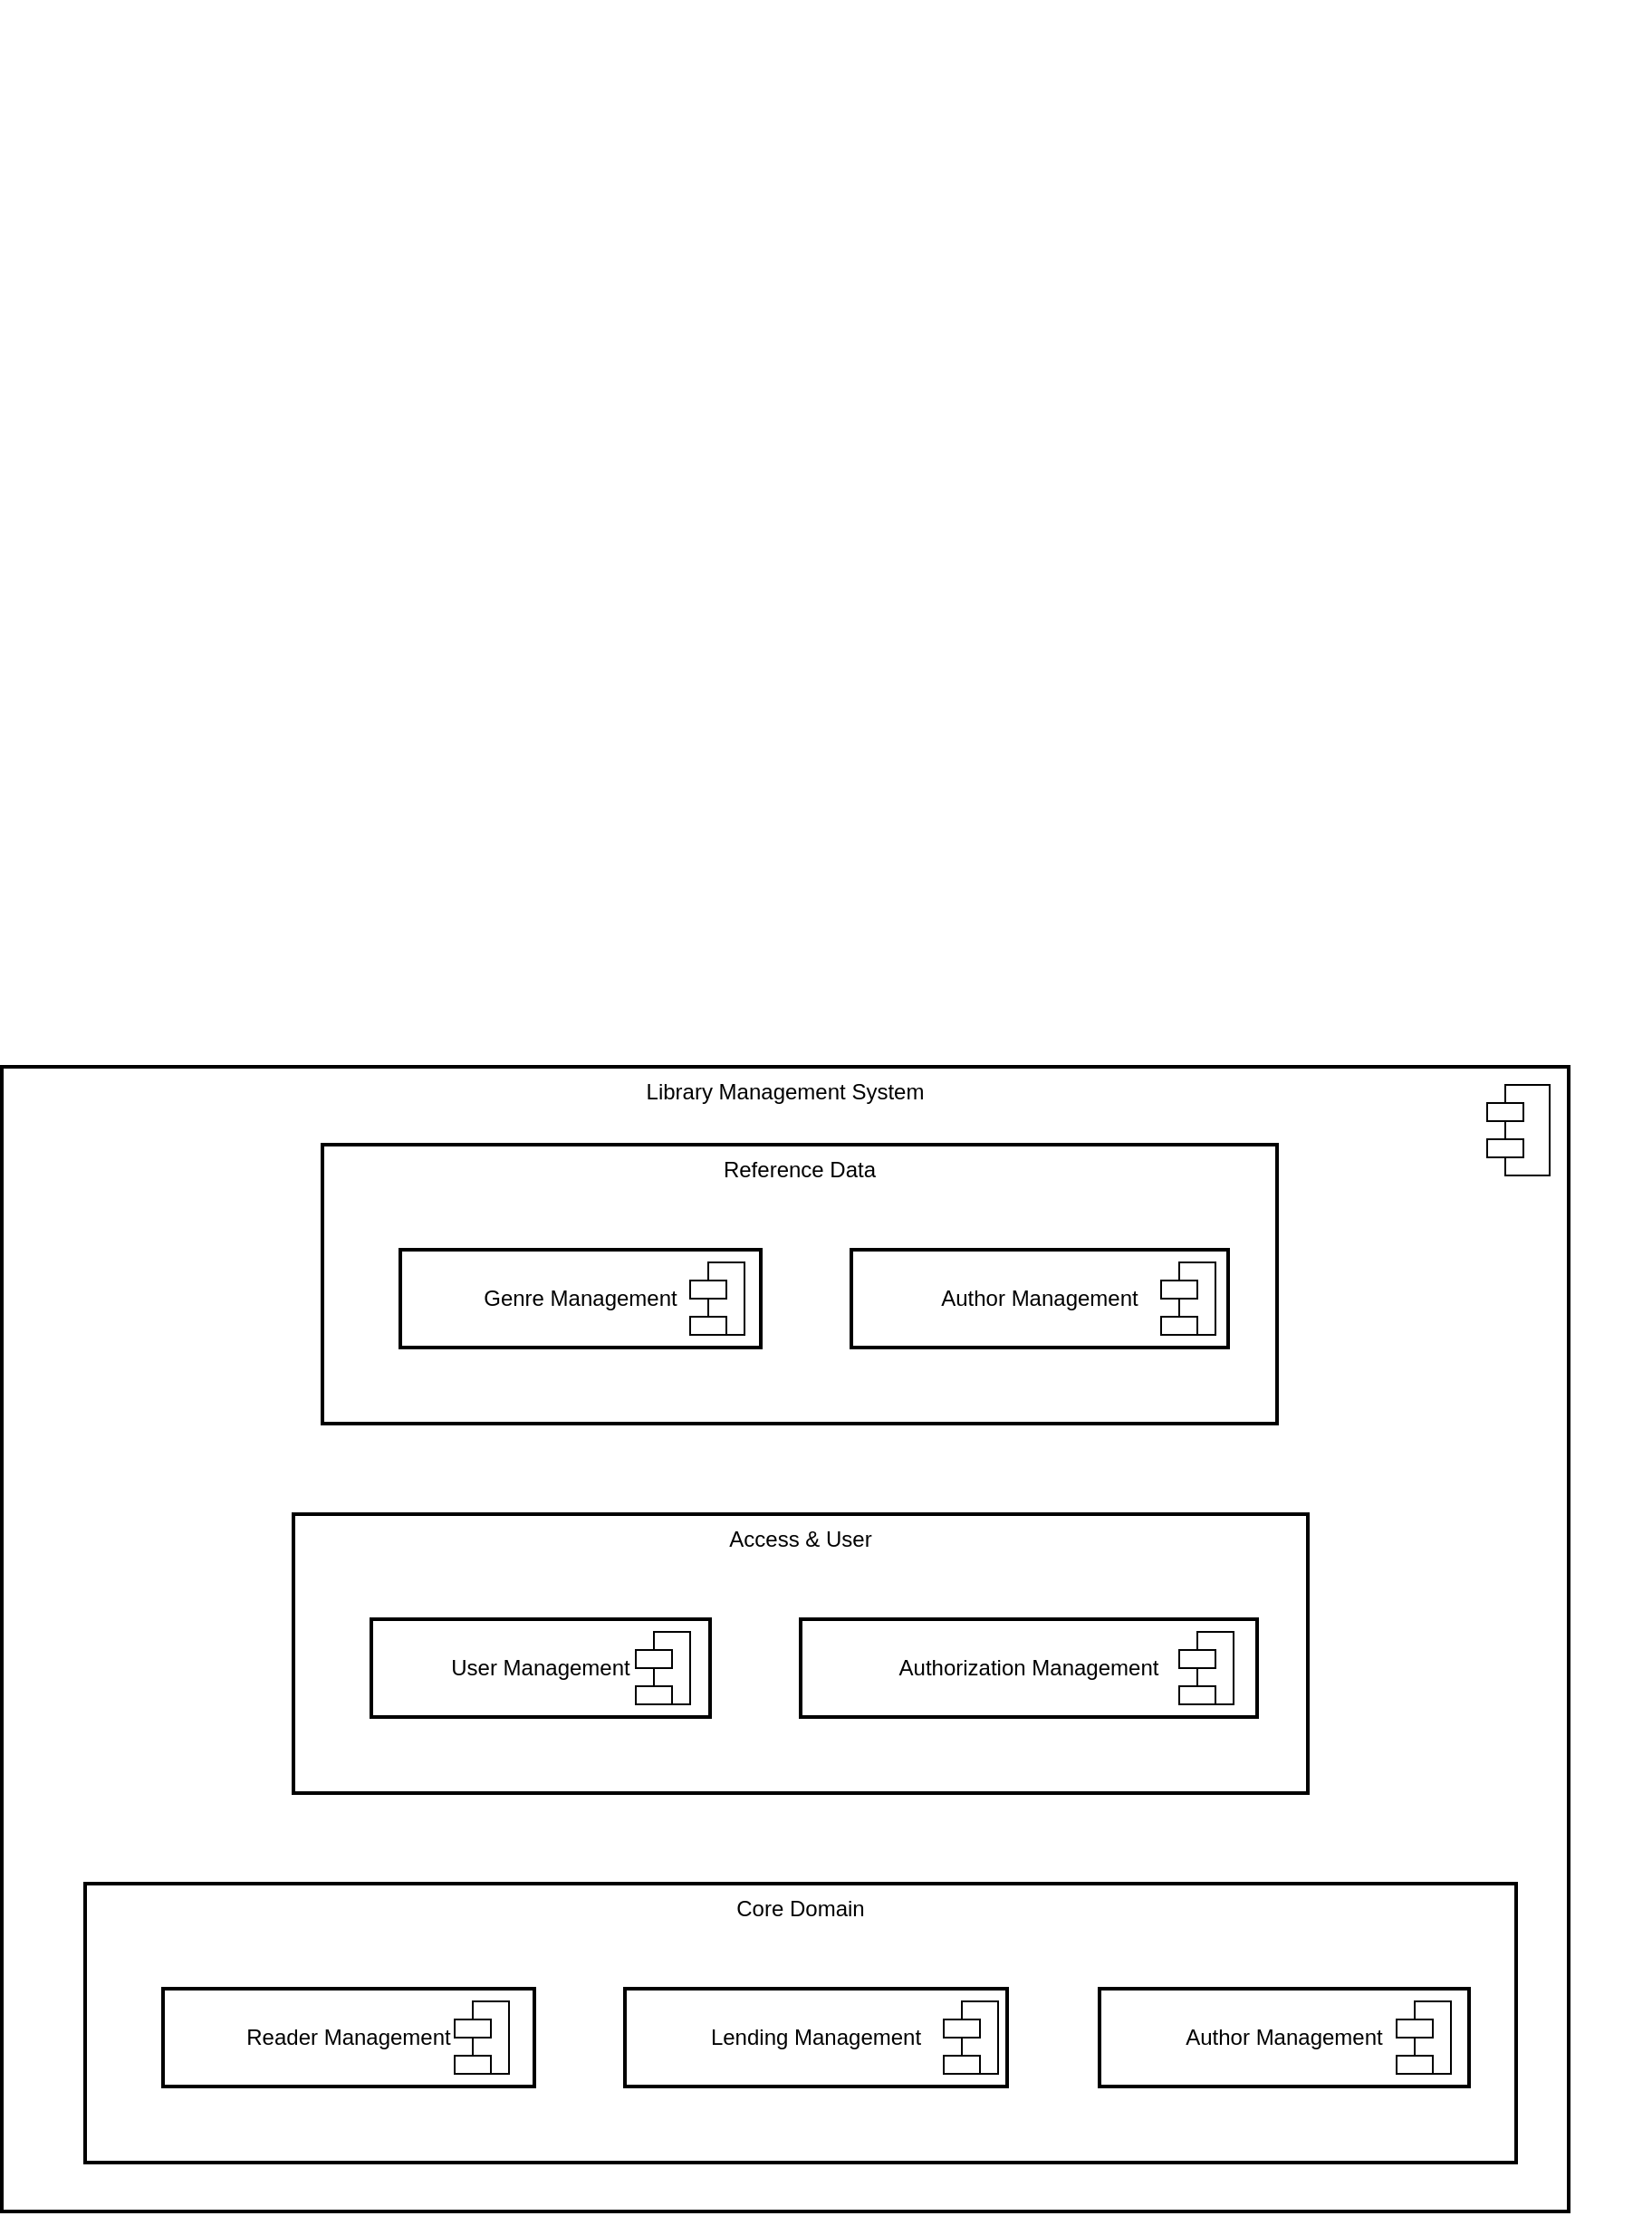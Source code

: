 <mxfile version="28.2.8">
  <diagram name="Page-1" id="cckhRAU9klDnyzQ11kri">
    <mxGraphModel dx="576" dy="841" grid="1" gridSize="10" guides="1" tooltips="1" connect="1" arrows="1" fold="1" page="1" pageScale="1" pageWidth="850" pageHeight="1100" math="0" shadow="0">
      <root>
        <mxCell id="0" />
        <mxCell id="1" parent="0" />
        <mxCell id="Mayd09K4v3OKnPgqIkE1-7" value="" style="group" parent="1" vertex="1" connectable="0">
          <mxGeometry x="1270" y="400" width="640" height="551.56" as="geometry" />
        </mxCell>
        <mxCell id="Mayd09K4v3OKnPgqIkE1-21" value="" style="group" parent="Mayd09K4v3OKnPgqIkE1-7" vertex="1" connectable="0">
          <mxGeometry y="-18.445" width="640" height="570.005" as="geometry" />
        </mxCell>
        <mxCell id="Mayd09K4v3OKnPgqIkE1-68" value="Library Management System" style="whiteSpace=wrap;strokeWidth=2;verticalAlign=top;" parent="1" vertex="1">
          <mxGeometry x="1000" y="970" width="865" height="632" as="geometry" />
        </mxCell>
        <mxCell id="Mayd09K4v3OKnPgqIkE1-69" value="Reference Data" style="whiteSpace=wrap;strokeWidth=2;verticalAlign=top;" parent="Mayd09K4v3OKnPgqIkE1-68" vertex="1">
          <mxGeometry x="177" y="43" width="527" height="154" as="geometry" />
        </mxCell>
        <mxCell id="Mayd09K4v3OKnPgqIkE1-70" value="Genre Management" style="whiteSpace=wrap;strokeWidth=2;" parent="Mayd09K4v3OKnPgqIkE1-69" vertex="1">
          <mxGeometry x="43" y="58" width="199" height="54" as="geometry" />
        </mxCell>
        <mxCell id="Mayd09K4v3OKnPgqIkE1-71" value="Author Management" style="whiteSpace=wrap;strokeWidth=2;" parent="Mayd09K4v3OKnPgqIkE1-69" vertex="1">
          <mxGeometry x="292" y="58" width="208" height="54" as="geometry" />
        </mxCell>
        <mxCell id="Mayd09K4v3OKnPgqIkE1-81" value="" style="shape=module;align=left;spacingLeft=20;align=center;verticalAlign=top;whiteSpace=wrap;html=1;movable=1;resizable=1;rotatable=1;deletable=1;editable=1;locked=0;connectable=1;" parent="Mayd09K4v3OKnPgqIkE1-69" vertex="1">
          <mxGeometry x="463" y="65" width="30" height="40" as="geometry" />
        </mxCell>
        <mxCell id="Mayd09K4v3OKnPgqIkE1-83" value="" style="shape=module;align=left;spacingLeft=20;align=center;verticalAlign=top;whiteSpace=wrap;html=1;movable=1;resizable=1;rotatable=1;deletable=1;editable=1;locked=0;connectable=1;" parent="Mayd09K4v3OKnPgqIkE1-69" vertex="1">
          <mxGeometry x="203" y="65" width="30" height="40" as="geometry" />
        </mxCell>
        <mxCell id="Mayd09K4v3OKnPgqIkE1-72" value="Access &amp; User&#xa;" style="whiteSpace=wrap;strokeWidth=2;verticalAlign=top;" parent="Mayd09K4v3OKnPgqIkE1-68" vertex="1">
          <mxGeometry x="161" y="247" width="560" height="154" as="geometry" />
        </mxCell>
        <mxCell id="Mayd09K4v3OKnPgqIkE1-73" value="User Management" style="whiteSpace=wrap;strokeWidth=2;" parent="Mayd09K4v3OKnPgqIkE1-72" vertex="1">
          <mxGeometry x="43" y="58" width="187" height="54" as="geometry" />
        </mxCell>
        <mxCell id="Mayd09K4v3OKnPgqIkE1-74" value="Authorization Management" style="whiteSpace=wrap;strokeWidth=2;" parent="Mayd09K4v3OKnPgqIkE1-72" vertex="1">
          <mxGeometry x="280" y="58" width="252" height="54" as="geometry" />
        </mxCell>
        <mxCell id="Mayd09K4v3OKnPgqIkE1-84" value="" style="shape=module;align=left;spacingLeft=20;align=center;verticalAlign=top;whiteSpace=wrap;html=1;movable=1;resizable=1;rotatable=1;deletable=1;editable=1;locked=0;connectable=1;" parent="Mayd09K4v3OKnPgqIkE1-72" vertex="1">
          <mxGeometry x="489" y="65" width="30" height="40" as="geometry" />
        </mxCell>
        <mxCell id="Mayd09K4v3OKnPgqIkE1-85" value="" style="shape=module;align=left;spacingLeft=20;align=center;verticalAlign=top;whiteSpace=wrap;html=1;movable=1;resizable=1;rotatable=1;deletable=1;editable=1;locked=0;connectable=1;" parent="Mayd09K4v3OKnPgqIkE1-72" vertex="1">
          <mxGeometry x="189" y="65" width="30" height="40" as="geometry" />
        </mxCell>
        <mxCell id="Mayd09K4v3OKnPgqIkE1-75" value="Core Domain" style="whiteSpace=wrap;strokeWidth=2;verticalAlign=top;" parent="Mayd09K4v3OKnPgqIkE1-68" vertex="1">
          <mxGeometry x="46" y="451" width="790" height="154" as="geometry" />
        </mxCell>
        <mxCell id="Mayd09K4v3OKnPgqIkE1-76" value="Reader Management" style="whiteSpace=wrap;strokeWidth=2;" parent="Mayd09K4v3OKnPgqIkE1-75" vertex="1">
          <mxGeometry x="43" y="58" width="205" height="54" as="geometry" />
        </mxCell>
        <mxCell id="Mayd09K4v3OKnPgqIkE1-77" value="Lending Management" style="whiteSpace=wrap;strokeWidth=2;" parent="Mayd09K4v3OKnPgqIkE1-75" vertex="1">
          <mxGeometry x="298" y="58" width="211" height="54" as="geometry" />
        </mxCell>
        <mxCell id="Mayd09K4v3OKnPgqIkE1-78" value="Author Management" style="whiteSpace=wrap;strokeWidth=2;" parent="Mayd09K4v3OKnPgqIkE1-75" vertex="1">
          <mxGeometry x="560" y="58" width="204" height="54" as="geometry" />
        </mxCell>
        <mxCell id="Mayd09K4v3OKnPgqIkE1-86" value="" style="shape=module;align=left;spacingLeft=20;align=center;verticalAlign=top;whiteSpace=wrap;html=1;movable=1;resizable=1;rotatable=1;deletable=1;editable=1;locked=0;connectable=1;" parent="Mayd09K4v3OKnPgqIkE1-75" vertex="1">
          <mxGeometry x="724" y="65" width="30" height="40" as="geometry" />
        </mxCell>
        <mxCell id="Mayd09K4v3OKnPgqIkE1-87" value="" style="shape=module;align=left;spacingLeft=20;align=center;verticalAlign=top;whiteSpace=wrap;html=1;movable=1;resizable=1;rotatable=1;deletable=1;editable=1;locked=0;connectable=1;" parent="Mayd09K4v3OKnPgqIkE1-75" vertex="1">
          <mxGeometry x="474" y="65" width="30" height="40" as="geometry" />
        </mxCell>
        <mxCell id="Mayd09K4v3OKnPgqIkE1-88" value="" style="shape=module;align=left;spacingLeft=20;align=center;verticalAlign=top;whiteSpace=wrap;html=1;movable=1;resizable=1;rotatable=1;deletable=1;editable=1;locked=0;connectable=1;" parent="Mayd09K4v3OKnPgqIkE1-75" vertex="1">
          <mxGeometry x="204" y="65" width="30" height="40" as="geometry" />
        </mxCell>
        <mxCell id="XCuONAtUolEya6Eyh0jW-1" value="" style="shape=module;align=left;spacingLeft=20;align=center;verticalAlign=top;whiteSpace=wrap;html=1;movable=1;resizable=1;rotatable=1;deletable=1;editable=1;locked=0;connectable=1;" vertex="1" parent="Mayd09K4v3OKnPgqIkE1-68">
          <mxGeometry x="820" y="10" width="34.5" height="50" as="geometry" />
        </mxCell>
      </root>
    </mxGraphModel>
  </diagram>
</mxfile>
